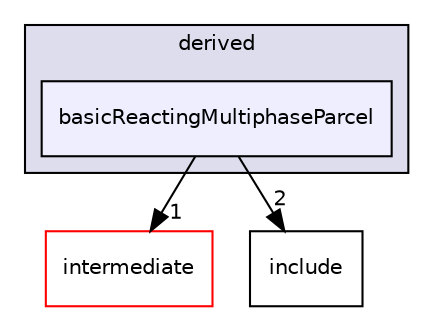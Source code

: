 digraph "src/lagrangian/turbulence/parcels/derived/basicReactingMultiphaseParcel" {
  bgcolor=transparent;
  compound=true
  node [ fontsize="10", fontname="Helvetica"];
  edge [ labelfontsize="10", labelfontname="Helvetica"];
  subgraph clusterdir_2cf64de3012ec3719f94a92ff2c4c98e {
    graph [ bgcolor="#ddddee", pencolor="black", label="derived" fontname="Helvetica", fontsize="10", URL="dir_2cf64de3012ec3719f94a92ff2c4c98e.html"]
  dir_686f0e1a895bfeb96b2c20ad983bcb6c [shape=box, label="basicReactingMultiphaseParcel", style="filled", fillcolor="#eeeeff", pencolor="black", URL="dir_686f0e1a895bfeb96b2c20ad983bcb6c.html"];
  }
  dir_d3c32a493136c130c1f0d51f4f35c297 [shape=box label="intermediate" color="red" URL="dir_d3c32a493136c130c1f0d51f4f35c297.html"];
  dir_4c86786517f583c36f967b917cdc384c [shape=box label="include" URL="dir_4c86786517f583c36f967b917cdc384c.html"];
  dir_686f0e1a895bfeb96b2c20ad983bcb6c->dir_d3c32a493136c130c1f0d51f4f35c297 [headlabel="1", labeldistance=1.5 headhref="dir_001470_001388.html"];
  dir_686f0e1a895bfeb96b2c20ad983bcb6c->dir_4c86786517f583c36f967b917cdc384c [headlabel="2", labeldistance=1.5 headhref="dir_001470_001709.html"];
}
